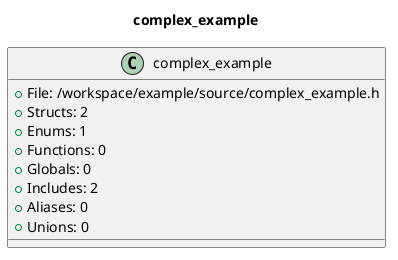@startuml
title complex_example

class complex_example {
    + File: /workspace/example/source/complex_example.h
    + Structs: 2
    + Enums: 1
    + Functions: 0
    + Globals: 0
    + Includes: 2
    + Aliases: 0
    + Unions: 0
}

@enduml